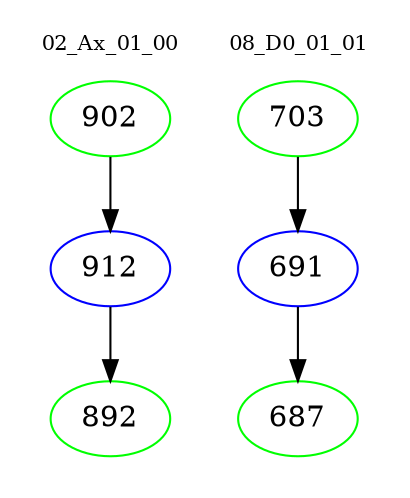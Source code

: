 digraph{
subgraph cluster_0 {
color = white
label = "02_Ax_01_00";
fontsize=10;
T0_902 [label="902", color="green"]
T0_902 -> T0_912 [color="black"]
T0_912 [label="912", color="blue"]
T0_912 -> T0_892 [color="black"]
T0_892 [label="892", color="green"]
}
subgraph cluster_1 {
color = white
label = "08_D0_01_01";
fontsize=10;
T1_703 [label="703", color="green"]
T1_703 -> T1_691 [color="black"]
T1_691 [label="691", color="blue"]
T1_691 -> T1_687 [color="black"]
T1_687 [label="687", color="green"]
}
}
